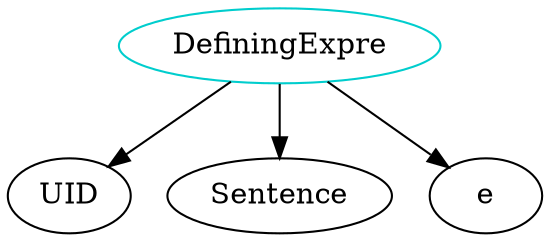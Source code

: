 digraph definingexpre{
DefiningExpre	[shape=oval, color=cyan3, label="DefiningExpre"];
DefiningExpre -> UID;
DefiningExpre -> Sentence;
DefiningExpre -> e;
}
